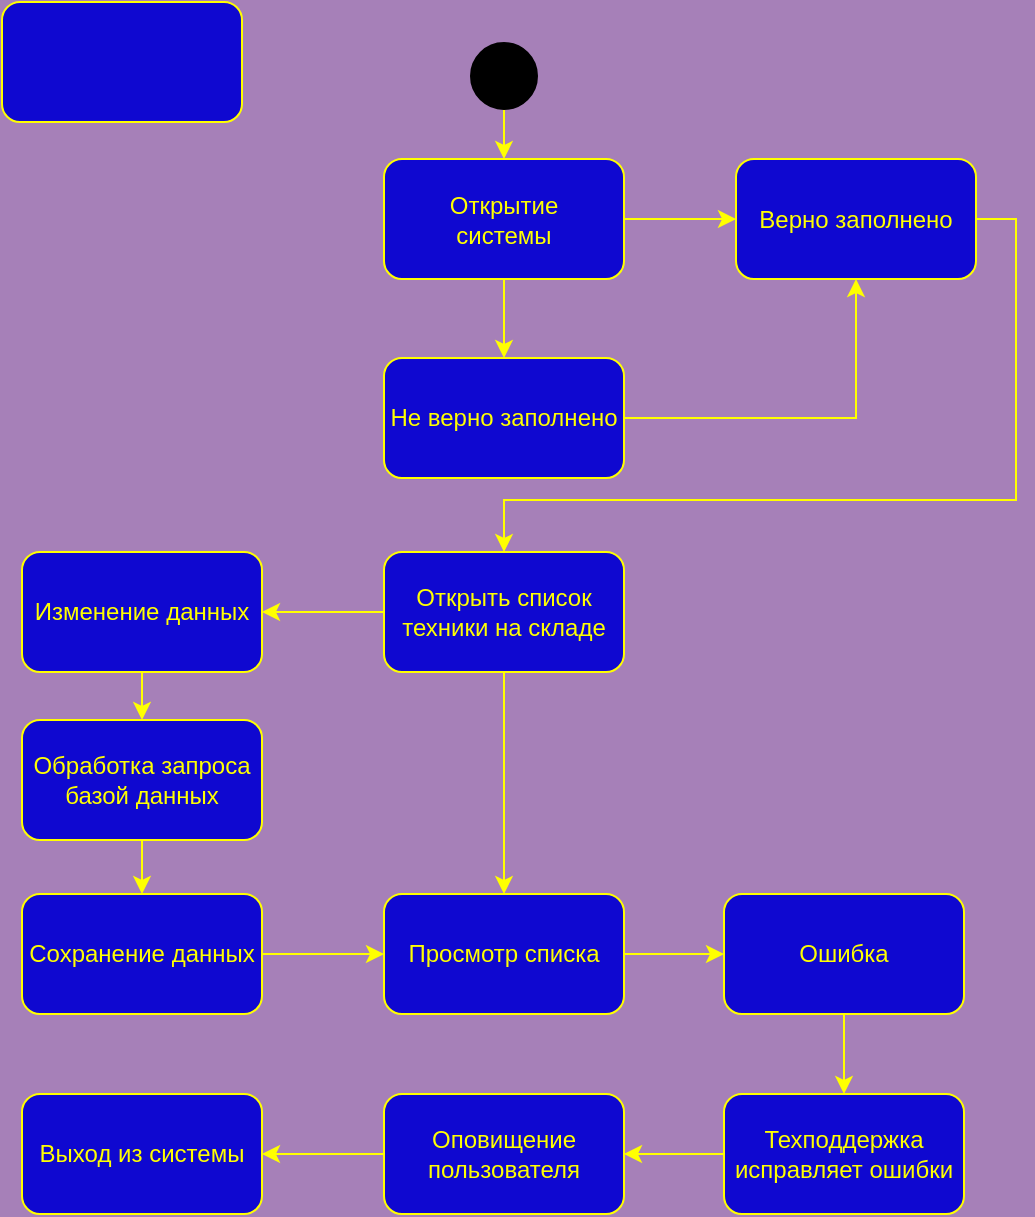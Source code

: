 <mxfile version="14.6.11" type="github">
  <diagram id="yU4MfMCPc6mE3T0Ru5SL" name="Page-1">
    <mxGraphModel dx="1556" dy="779" grid="0" gridSize="10" guides="1" tooltips="1" connect="1" arrows="1" fold="1" page="1" pageScale="1" pageWidth="827" pageHeight="1169" background="#A680B8" math="0" shadow="0">
      <root>
        <mxCell id="0" />
        <mxCell id="1" parent="0" />
        <mxCell id="SUukeFZ8y5D4xB8dem0R-3" style="edgeStyle=orthogonalEdgeStyle;rounded=0;orthogonalLoop=1;jettySize=auto;html=1;exitX=0.5;exitY=1;exitDx=0;exitDy=0;exitPerimeter=0;entryX=0.5;entryY=0;entryDx=0;entryDy=0;fontColor=#FFFF00;strokeColor=#FFFF00;" edge="1" parent="1" source="SUukeFZ8y5D4xB8dem0R-4" target="SUukeFZ8y5D4xB8dem0R-6">
          <mxGeometry relative="1" as="geometry" />
        </mxCell>
        <mxCell id="SUukeFZ8y5D4xB8dem0R-4" value="" style="strokeWidth=2;html=1;shape=mxgraph.flowchart.start_2;whiteSpace=wrap;fillColor=#000000;" vertex="1" parent="1">
          <mxGeometry x="-333" y="74" width="32" height="32" as="geometry" />
        </mxCell>
        <mxCell id="SUukeFZ8y5D4xB8dem0R-5" style="edgeStyle=orthogonalEdgeStyle;rounded=0;orthogonalLoop=1;jettySize=auto;html=1;exitX=0.5;exitY=1;exitDx=0;exitDy=0;entryX=0.5;entryY=0;entryDx=0;entryDy=0;fontColor=#FFFF00;strokeColor=#FFFF00;" edge="1" parent="1" source="SUukeFZ8y5D4xB8dem0R-6" target="SUukeFZ8y5D4xB8dem0R-43">
          <mxGeometry relative="1" as="geometry">
            <mxPoint x="-317" y="221.5" as="targetPoint" />
          </mxGeometry>
        </mxCell>
        <mxCell id="SUukeFZ8y5D4xB8dem0R-46" style="edgeStyle=orthogonalEdgeStyle;rounded=0;orthogonalLoop=1;jettySize=auto;html=1;exitX=1;exitY=0.5;exitDx=0;exitDy=0;entryX=0;entryY=0.5;entryDx=0;entryDy=0;strokeColor=#FFFF00;" edge="1" parent="1" source="SUukeFZ8y5D4xB8dem0R-6" target="SUukeFZ8y5D4xB8dem0R-45">
          <mxGeometry relative="1" as="geometry" />
        </mxCell>
        <mxCell id="SUukeFZ8y5D4xB8dem0R-6" value="Открытие&lt;br&gt;системы" style="rounded=1;whiteSpace=wrap;html=1;fillColor=#0F08D0;strokeColor=#FFFF00;fontColor=#FFFF00;" vertex="1" parent="1">
          <mxGeometry x="-377" y="131.5" width="120" height="60" as="geometry" />
        </mxCell>
        <mxCell id="SUukeFZ8y5D4xB8dem0R-48" style="edgeStyle=orthogonalEdgeStyle;rounded=0;orthogonalLoop=1;jettySize=auto;html=1;exitX=1;exitY=0.5;exitDx=0;exitDy=0;entryX=0.5;entryY=1;entryDx=0;entryDy=0;strokeColor=#FFFF00;" edge="1" parent="1" source="SUukeFZ8y5D4xB8dem0R-43" target="SUukeFZ8y5D4xB8dem0R-45">
          <mxGeometry relative="1" as="geometry" />
        </mxCell>
        <mxCell id="SUukeFZ8y5D4xB8dem0R-43" value="Не верно заполнено" style="rounded=1;whiteSpace=wrap;html=1;fillColor=#0F08D0;strokeColor=#FFFF00;fontColor=#FFFF00;" vertex="1" parent="1">
          <mxGeometry x="-377" y="231" width="120" height="60" as="geometry" />
        </mxCell>
        <mxCell id="SUukeFZ8y5D4xB8dem0R-44" value="" style="rounded=1;whiteSpace=wrap;html=1;fillColor=#0F08D0;strokeColor=#FFFF00;fontColor=#FFFF00;" vertex="1" parent="1">
          <mxGeometry x="-568" y="53" width="120" height="60" as="geometry" />
        </mxCell>
        <mxCell id="SUukeFZ8y5D4xB8dem0R-53" style="edgeStyle=orthogonalEdgeStyle;rounded=0;orthogonalLoop=1;jettySize=auto;html=1;exitX=1;exitY=0.5;exitDx=0;exitDy=0;entryX=0.5;entryY=0;entryDx=0;entryDy=0;strokeColor=#FFFF00;" edge="1" parent="1" source="SUukeFZ8y5D4xB8dem0R-45" target="SUukeFZ8y5D4xB8dem0R-52">
          <mxGeometry relative="1" as="geometry">
            <Array as="points">
              <mxPoint x="-61" y="161" />
              <mxPoint x="-61" y="302" />
              <mxPoint x="-317" y="302" />
            </Array>
          </mxGeometry>
        </mxCell>
        <mxCell id="SUukeFZ8y5D4xB8dem0R-45" value="Верно заполнено" style="rounded=1;whiteSpace=wrap;html=1;fillColor=#0F08D0;strokeColor=#FFFF00;fontColor=#FFFF00;" vertex="1" parent="1">
          <mxGeometry x="-201" y="131.5" width="120" height="60" as="geometry" />
        </mxCell>
        <mxCell id="SUukeFZ8y5D4xB8dem0R-56" style="edgeStyle=orthogonalEdgeStyle;rounded=0;orthogonalLoop=1;jettySize=auto;html=1;exitX=0.5;exitY=1;exitDx=0;exitDy=0;entryX=0.5;entryY=0;entryDx=0;entryDy=0;strokeColor=#FFFF00;" edge="1" parent="1" source="SUukeFZ8y5D4xB8dem0R-47" target="SUukeFZ8y5D4xB8dem0R-50">
          <mxGeometry relative="1" as="geometry" />
        </mxCell>
        <mxCell id="SUukeFZ8y5D4xB8dem0R-47" value="Изменение данных" style="rounded=1;whiteSpace=wrap;html=1;fillColor=#0F08D0;strokeColor=#FFFF00;fontColor=#FFFF00;" vertex="1" parent="1">
          <mxGeometry x="-558" y="328" width="120" height="60" as="geometry" />
        </mxCell>
        <mxCell id="SUukeFZ8y5D4xB8dem0R-57" style="edgeStyle=orthogonalEdgeStyle;rounded=0;orthogonalLoop=1;jettySize=auto;html=1;exitX=0.5;exitY=1;exitDx=0;exitDy=0;entryX=0.5;entryY=0;entryDx=0;entryDy=0;strokeColor=#FFFF00;" edge="1" parent="1" source="SUukeFZ8y5D4xB8dem0R-50" target="SUukeFZ8y5D4xB8dem0R-51">
          <mxGeometry relative="1" as="geometry" />
        </mxCell>
        <mxCell id="SUukeFZ8y5D4xB8dem0R-50" value="Обработка запроса базой данных" style="rounded=1;whiteSpace=wrap;html=1;fillColor=#0F08D0;strokeColor=#FFFF00;fontColor=#FFFF00;" vertex="1" parent="1">
          <mxGeometry x="-558" y="412" width="120" height="60" as="geometry" />
        </mxCell>
        <mxCell id="SUukeFZ8y5D4xB8dem0R-59" style="edgeStyle=orthogonalEdgeStyle;rounded=0;orthogonalLoop=1;jettySize=auto;html=1;exitX=1;exitY=0.5;exitDx=0;exitDy=0;entryX=0;entryY=0.5;entryDx=0;entryDy=0;strokeColor=#FFFF00;" edge="1" parent="1" source="SUukeFZ8y5D4xB8dem0R-51" target="SUukeFZ8y5D4xB8dem0R-58">
          <mxGeometry relative="1" as="geometry" />
        </mxCell>
        <mxCell id="SUukeFZ8y5D4xB8dem0R-51" value="Сохранение данных" style="rounded=1;whiteSpace=wrap;html=1;fillColor=#0F08D0;strokeColor=#FFFF00;fontColor=#FFFF00;" vertex="1" parent="1">
          <mxGeometry x="-558" y="499" width="120" height="60" as="geometry" />
        </mxCell>
        <mxCell id="SUukeFZ8y5D4xB8dem0R-54" style="edgeStyle=orthogonalEdgeStyle;rounded=0;orthogonalLoop=1;jettySize=auto;html=1;exitX=0;exitY=0.5;exitDx=0;exitDy=0;entryX=1;entryY=0.5;entryDx=0;entryDy=0;strokeColor=#FFFF00;" edge="1" parent="1" source="SUukeFZ8y5D4xB8dem0R-52" target="SUukeFZ8y5D4xB8dem0R-47">
          <mxGeometry relative="1" as="geometry" />
        </mxCell>
        <mxCell id="SUukeFZ8y5D4xB8dem0R-60" style="edgeStyle=orthogonalEdgeStyle;rounded=0;orthogonalLoop=1;jettySize=auto;html=1;exitX=0.5;exitY=1;exitDx=0;exitDy=0;entryX=0.5;entryY=0;entryDx=0;entryDy=0;strokeColor=#FFFF00;" edge="1" parent="1" source="SUukeFZ8y5D4xB8dem0R-52" target="SUukeFZ8y5D4xB8dem0R-58">
          <mxGeometry relative="1" as="geometry" />
        </mxCell>
        <mxCell id="SUukeFZ8y5D4xB8dem0R-52" value="Открыть список техники на складе" style="rounded=1;whiteSpace=wrap;html=1;fillColor=#0F08D0;strokeColor=#FFFF00;fontColor=#FFFF00;" vertex="1" parent="1">
          <mxGeometry x="-377" y="328" width="120" height="60" as="geometry" />
        </mxCell>
        <mxCell id="SUukeFZ8y5D4xB8dem0R-64" style="edgeStyle=orthogonalEdgeStyle;rounded=0;orthogonalLoop=1;jettySize=auto;html=1;exitX=1;exitY=0.5;exitDx=0;exitDy=0;entryX=0;entryY=0.5;entryDx=0;entryDy=0;strokeColor=#FFFF00;" edge="1" parent="1" source="SUukeFZ8y5D4xB8dem0R-58" target="SUukeFZ8y5D4xB8dem0R-61">
          <mxGeometry relative="1" as="geometry" />
        </mxCell>
        <mxCell id="SUukeFZ8y5D4xB8dem0R-58" value="Просмотр списка" style="rounded=1;whiteSpace=wrap;html=1;fillColor=#0F08D0;strokeColor=#FFFF00;fontColor=#FFFF00;" vertex="1" parent="1">
          <mxGeometry x="-377" y="499" width="120" height="60" as="geometry" />
        </mxCell>
        <mxCell id="SUukeFZ8y5D4xB8dem0R-65" style="edgeStyle=orthogonalEdgeStyle;rounded=0;orthogonalLoop=1;jettySize=auto;html=1;exitX=0.5;exitY=1;exitDx=0;exitDy=0;entryX=0.5;entryY=0;entryDx=0;entryDy=0;strokeColor=#FFFF00;" edge="1" parent="1" source="SUukeFZ8y5D4xB8dem0R-61" target="SUukeFZ8y5D4xB8dem0R-62">
          <mxGeometry relative="1" as="geometry" />
        </mxCell>
        <mxCell id="SUukeFZ8y5D4xB8dem0R-61" value="Ошибка" style="rounded=1;whiteSpace=wrap;html=1;fillColor=#0F08D0;strokeColor=#FFFF00;fontColor=#FFFF00;" vertex="1" parent="1">
          <mxGeometry x="-207" y="499" width="120" height="60" as="geometry" />
        </mxCell>
        <mxCell id="SUukeFZ8y5D4xB8dem0R-66" style="edgeStyle=orthogonalEdgeStyle;rounded=0;orthogonalLoop=1;jettySize=auto;html=1;exitX=0;exitY=0.5;exitDx=0;exitDy=0;entryX=1;entryY=0.5;entryDx=0;entryDy=0;strokeColor=#FFFF00;" edge="1" parent="1" source="SUukeFZ8y5D4xB8dem0R-62" target="SUukeFZ8y5D4xB8dem0R-63">
          <mxGeometry relative="1" as="geometry" />
        </mxCell>
        <mxCell id="SUukeFZ8y5D4xB8dem0R-62" value="Техподдержка исправляет ошибки" style="rounded=1;whiteSpace=wrap;html=1;fillColor=#0F08D0;strokeColor=#FFFF00;fontColor=#FFFF00;" vertex="1" parent="1">
          <mxGeometry x="-207" y="599" width="120" height="60" as="geometry" />
        </mxCell>
        <mxCell id="SUukeFZ8y5D4xB8dem0R-68" style="edgeStyle=orthogonalEdgeStyle;rounded=0;orthogonalLoop=1;jettySize=auto;html=1;exitX=0;exitY=0.5;exitDx=0;exitDy=0;entryX=1;entryY=0.5;entryDx=0;entryDy=0;strokeColor=#FFFF00;" edge="1" parent="1" source="SUukeFZ8y5D4xB8dem0R-63" target="SUukeFZ8y5D4xB8dem0R-67">
          <mxGeometry relative="1" as="geometry" />
        </mxCell>
        <mxCell id="SUukeFZ8y5D4xB8dem0R-63" value="Оповищение пользователя" style="rounded=1;whiteSpace=wrap;html=1;fillColor=#0F08D0;strokeColor=#FFFF00;fontColor=#FFFF00;" vertex="1" parent="1">
          <mxGeometry x="-377" y="599" width="120" height="60" as="geometry" />
        </mxCell>
        <mxCell id="SUukeFZ8y5D4xB8dem0R-67" value="Выход из системы" style="rounded=1;whiteSpace=wrap;html=1;fillColor=#0F08D0;strokeColor=#FFFF00;fontColor=#FFFF00;" vertex="1" parent="1">
          <mxGeometry x="-558" y="599" width="120" height="60" as="geometry" />
        </mxCell>
      </root>
    </mxGraphModel>
  </diagram>
</mxfile>
